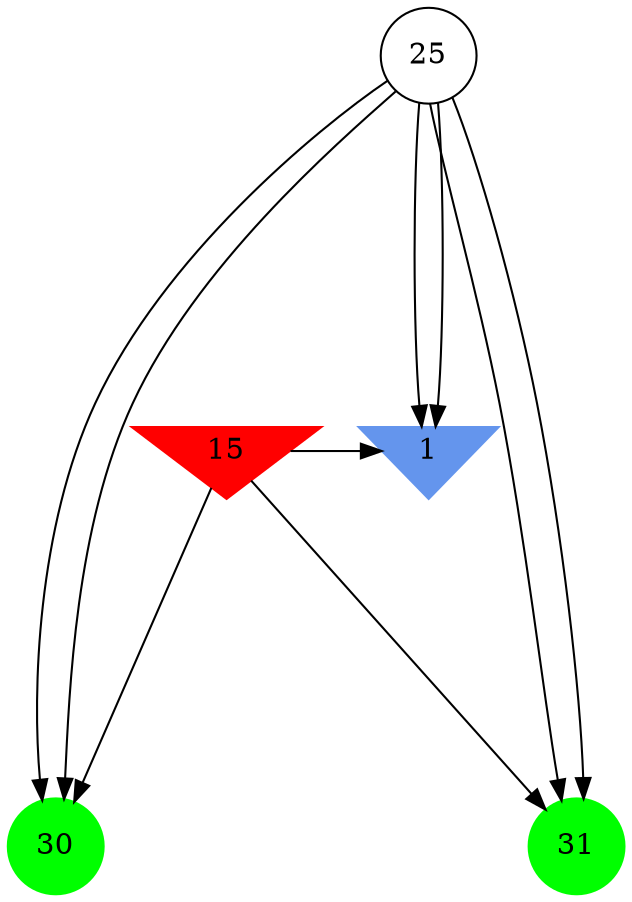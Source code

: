 digraph brain {
	ranksep=2.0;
	1 [shape=invtriangle,style=filled,color=cornflowerblue];
	15 [shape=invtriangle,style=filled,color=red];
	25 [shape=circle,color=black];
	30 [shape=circle,style=filled,color=green];
	31 [shape=circle,style=filled,color=green];
	15	->	30;
	15	->	1;
	15	->	31;
	25	->	30;
	25	->	1;
	25	->	31;
	25	->	30;
	25	->	1;
	25	->	31;
	{ rank=same; 1; 15; }
	{ rank=same; 25; }
	{ rank=same; 30; 31; }
}
